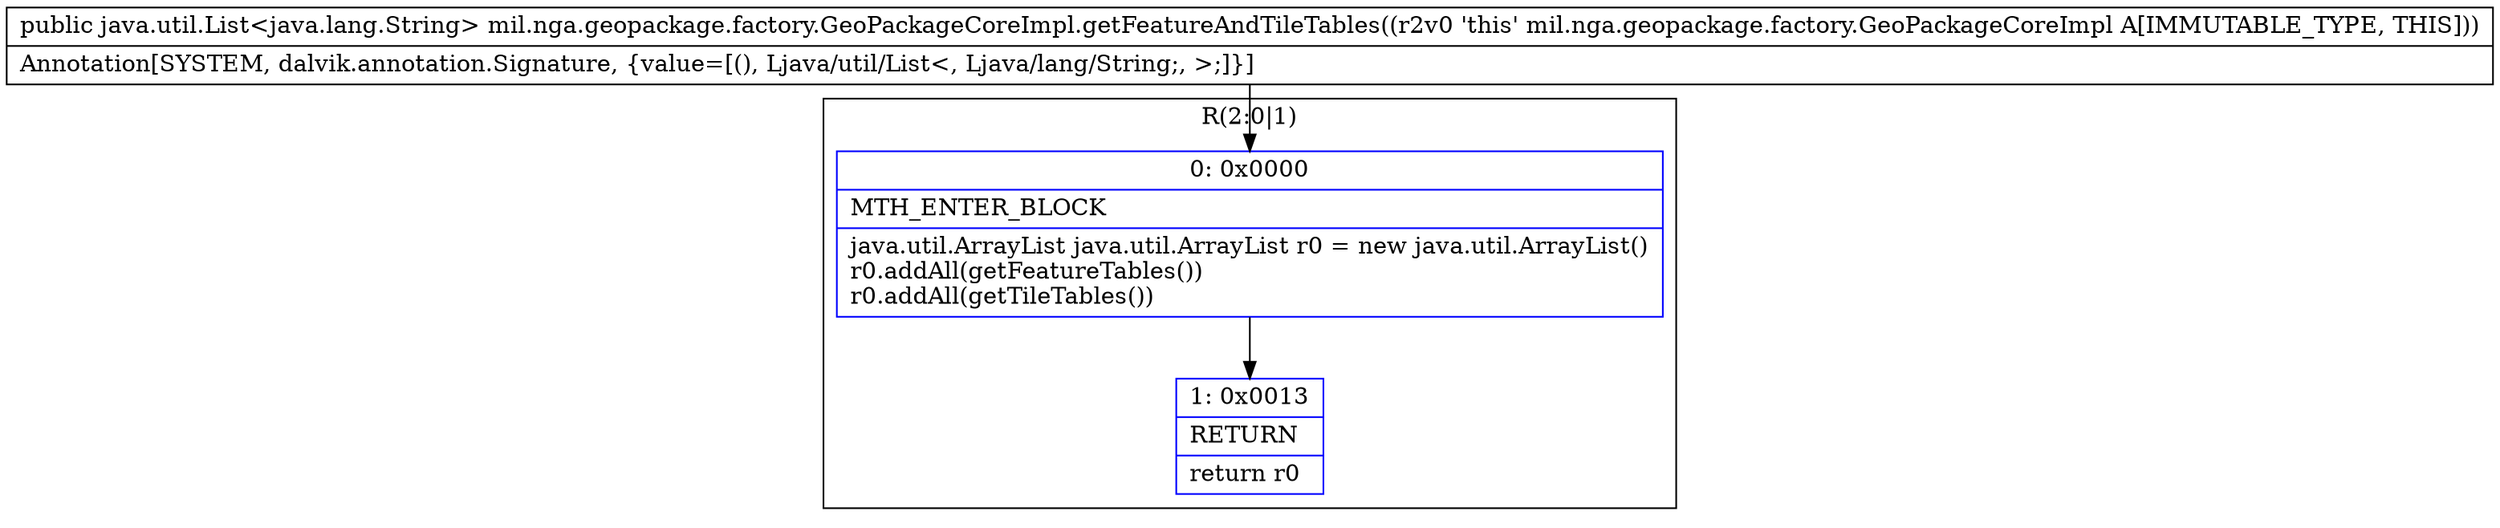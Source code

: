 digraph "CFG formil.nga.geopackage.factory.GeoPackageCoreImpl.getFeatureAndTileTables()Ljava\/util\/List;" {
subgraph cluster_Region_236180052 {
label = "R(2:0|1)";
node [shape=record,color=blue];
Node_0 [shape=record,label="{0\:\ 0x0000|MTH_ENTER_BLOCK\l|java.util.ArrayList java.util.ArrayList r0 = new java.util.ArrayList()\lr0.addAll(getFeatureTables())\lr0.addAll(getTileTables())\l}"];
Node_1 [shape=record,label="{1\:\ 0x0013|RETURN\l|return r0\l}"];
}
MethodNode[shape=record,label="{public java.util.List\<java.lang.String\> mil.nga.geopackage.factory.GeoPackageCoreImpl.getFeatureAndTileTables((r2v0 'this' mil.nga.geopackage.factory.GeoPackageCoreImpl A[IMMUTABLE_TYPE, THIS]))  | Annotation[SYSTEM, dalvik.annotation.Signature, \{value=[(), Ljava\/util\/List\<, Ljava\/lang\/String;, \>;]\}]\l}"];
MethodNode -> Node_0;
Node_0 -> Node_1;
}

